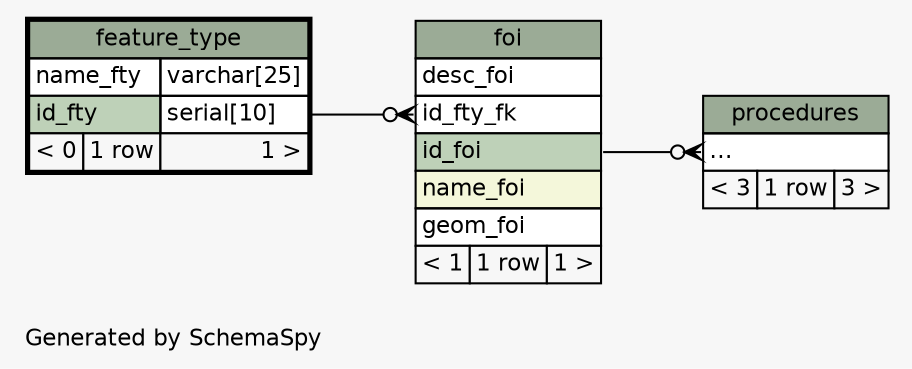 // dot 2.26.3 on Linux 3.2.0-38-generic-pae
// SchemaSpy rev 590
digraph "twoDegreesRelationshipsDiagram" {
  graph [
    rankdir="RL"
    bgcolor="#f7f7f7"
    label="\nGenerated by SchemaSpy"
    labeljust="l"
    nodesep="0.18"
    ranksep="0.46"
    fontname="Helvetica"
    fontsize="11"
  ];
  node [
    fontname="Helvetica"
    fontsize="11"
    shape="plaintext"
  ];
  edge [
    arrowsize="0.8"
  ];
  "foi":"id_fty_fk":w -> "feature_type":"id_fty.type":e [arrowhead=none dir=back arrowtail=crowodot];
  "procedures":"elipses":w -> "foi":"id_foi":e [arrowhead=none dir=back arrowtail=crowodot];
  "feature_type" [
    label=<
    <TABLE BORDER="2" CELLBORDER="1" CELLSPACING="0" BGCOLOR="#ffffff">
      <TR><TD COLSPAN="3" BGCOLOR="#9bab96" ALIGN="CENTER">feature_type</TD></TR>
      <TR><TD PORT="name_fty" COLSPAN="2" ALIGN="LEFT">name_fty</TD><TD PORT="name_fty.type" ALIGN="LEFT">varchar[25]</TD></TR>
      <TR><TD PORT="id_fty" COLSPAN="2" BGCOLOR="#bed1b8" ALIGN="LEFT">id_fty</TD><TD PORT="id_fty.type" ALIGN="LEFT">serial[10]</TD></TR>
      <TR><TD ALIGN="LEFT" BGCOLOR="#f7f7f7">&lt; 0</TD><TD ALIGN="RIGHT" BGCOLOR="#f7f7f7">1 row</TD><TD ALIGN="RIGHT" BGCOLOR="#f7f7f7">1 &gt;</TD></TR>
    </TABLE>>
    URL="feature_type.html"
    tooltip="feature_type"
  ];
  "foi" [
    label=<
    <TABLE BORDER="0" CELLBORDER="1" CELLSPACING="0" BGCOLOR="#ffffff">
      <TR><TD COLSPAN="3" BGCOLOR="#9bab96" ALIGN="CENTER">foi</TD></TR>
      <TR><TD PORT="desc_foi" COLSPAN="3" ALIGN="LEFT">desc_foi</TD></TR>
      <TR><TD PORT="id_fty_fk" COLSPAN="3" ALIGN="LEFT">id_fty_fk</TD></TR>
      <TR><TD PORT="id_foi" COLSPAN="3" BGCOLOR="#bed1b8" ALIGN="LEFT">id_foi</TD></TR>
      <TR><TD PORT="name_foi" COLSPAN="3" BGCOLOR="#f4f7da" ALIGN="LEFT">name_foi</TD></TR>
      <TR><TD PORT="geom_foi" COLSPAN="3" ALIGN="LEFT">geom_foi</TD></TR>
      <TR><TD ALIGN="LEFT" BGCOLOR="#f7f7f7">&lt; 1</TD><TD ALIGN="RIGHT" BGCOLOR="#f7f7f7">1 row</TD><TD ALIGN="RIGHT" BGCOLOR="#f7f7f7">1 &gt;</TD></TR>
    </TABLE>>
    URL="foi.html"
    tooltip="foi"
  ];
  "procedures" [
    label=<
    <TABLE BORDER="0" CELLBORDER="1" CELLSPACING="0" BGCOLOR="#ffffff">
      <TR><TD COLSPAN="3" BGCOLOR="#9bab96" ALIGN="CENTER">procedures</TD></TR>
      <TR><TD PORT="elipses" COLSPAN="3" ALIGN="LEFT">...</TD></TR>
      <TR><TD ALIGN="LEFT" BGCOLOR="#f7f7f7">&lt; 3</TD><TD ALIGN="RIGHT" BGCOLOR="#f7f7f7">1 row</TD><TD ALIGN="RIGHT" BGCOLOR="#f7f7f7">3 &gt;</TD></TR>
    </TABLE>>
    URL="procedures.html"
    tooltip="procedures"
  ];
}
